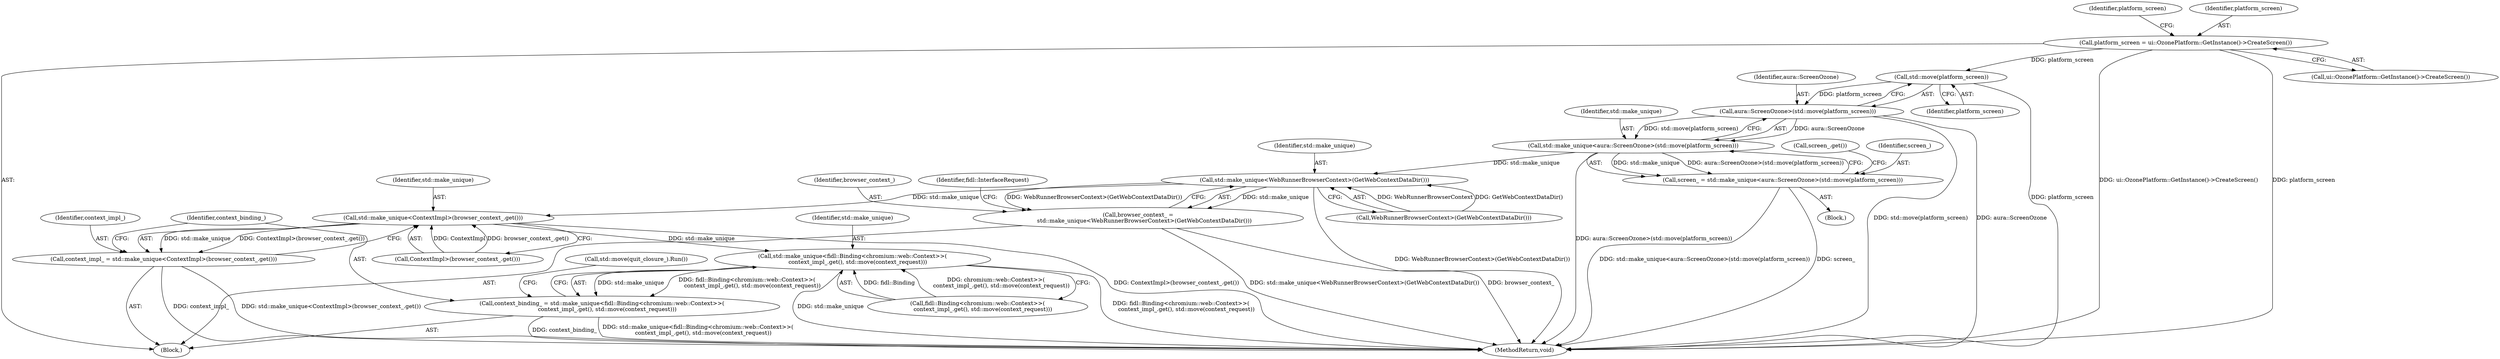 digraph "1_Chrome_6a60f01228557982e6508c5919cc21fcfddf110b_8@API" {
"1000118" [label="(Call,std::move(platform_screen))"];
"1000106" [label="(Call,platform_screen = ui::OzonePlatform::GetInstance()->CreateScreen())"];
"1000116" [label="(Call,aura::ScreenOzone>(std::move(platform_screen)))"];
"1000114" [label="(Call,std::make_unique<aura::ScreenOzone>(std::move(platform_screen)))"];
"1000112" [label="(Call,screen_ = std::make_unique<aura::ScreenOzone>(std::move(platform_screen)))"];
"1000129" [label="(Call,std::make_unique<WebRunnerBrowserContext>(GetWebContextDataDir()))"];
"1000127" [label="(Call,browser_context_ =\n       std::make_unique<WebRunnerBrowserContext>(GetWebContextDataDir()))"];
"1000143" [label="(Call,std::make_unique<ContextImpl>(browser_context_.get()))"];
"1000141" [label="(Call,context_impl_ = std::make_unique<ContextImpl>(browser_context_.get()))"];
"1000150" [label="(Call,std::make_unique<fidl::Binding<chromium::web::Context>>(\n      context_impl_.get(), std::move(context_request)))"];
"1000148" [label="(Call,context_binding_ = std::make_unique<fidl::Binding<chromium::web::Context>>(\n      context_impl_.get(), std::move(context_request)))"];
"1000101" [label="(Block,)"];
"1000141" [label="(Call,context_impl_ = std::make_unique<ContextImpl>(browser_context_.get()))"];
"1000162" [label="(MethodReturn,void)"];
"1000117" [label="(Identifier,aura::ScreenOzone)"];
"1000119" [label="(Identifier,platform_screen)"];
"1000142" [label="(Identifier,context_impl_)"];
"1000110" [label="(Identifier,platform_screen)"];
"1000108" [label="(Call,ui::OzonePlatform::GetInstance()->CreateScreen())"];
"1000115" [label="(Identifier,std::make_unique)"];
"1000123" [label="(Call,screen_.get())"];
"1000118" [label="(Call,std::move(platform_screen))"];
"1000161" [label="(Call,std::move(quit_closure_).Run())"];
"1000129" [label="(Call,std::make_unique<WebRunnerBrowserContext>(GetWebContextDataDir()))"];
"1000135" [label="(Identifier,fidl::InterfaceRequest)"];
"1000150" [label="(Call,std::make_unique<fidl::Binding<chromium::web::Context>>(\n      context_impl_.get(), std::move(context_request)))"];
"1000113" [label="(Identifier,screen_)"];
"1000151" [label="(Identifier,std::make_unique)"];
"1000111" [label="(Block,)"];
"1000106" [label="(Call,platform_screen = ui::OzonePlatform::GetInstance()->CreateScreen())"];
"1000112" [label="(Call,screen_ = std::make_unique<aura::ScreenOzone>(std::move(platform_screen)))"];
"1000131" [label="(Call,WebRunnerBrowserContext>(GetWebContextDataDir()))"];
"1000107" [label="(Identifier,platform_screen)"];
"1000145" [label="(Call,ContextImpl>(browser_context_.get()))"];
"1000149" [label="(Identifier,context_binding_)"];
"1000128" [label="(Identifier,browser_context_)"];
"1000152" [label="(Call,fidl::Binding<chromium::web::Context>>(\n      context_impl_.get(), std::move(context_request)))"];
"1000116" [label="(Call,aura::ScreenOzone>(std::move(platform_screen)))"];
"1000127" [label="(Call,browser_context_ =\n       std::make_unique<WebRunnerBrowserContext>(GetWebContextDataDir()))"];
"1000148" [label="(Call,context_binding_ = std::make_unique<fidl::Binding<chromium::web::Context>>(\n      context_impl_.get(), std::move(context_request)))"];
"1000114" [label="(Call,std::make_unique<aura::ScreenOzone>(std::move(platform_screen)))"];
"1000130" [label="(Identifier,std::make_unique)"];
"1000143" [label="(Call,std::make_unique<ContextImpl>(browser_context_.get()))"];
"1000144" [label="(Identifier,std::make_unique)"];
"1000118" -> "1000116"  [label="AST: "];
"1000118" -> "1000119"  [label="CFG: "];
"1000119" -> "1000118"  [label="AST: "];
"1000116" -> "1000118"  [label="CFG: "];
"1000118" -> "1000162"  [label="DDG: platform_screen"];
"1000118" -> "1000116"  [label="DDG: platform_screen"];
"1000106" -> "1000118"  [label="DDG: platform_screen"];
"1000106" -> "1000101"  [label="AST: "];
"1000106" -> "1000108"  [label="CFG: "];
"1000107" -> "1000106"  [label="AST: "];
"1000108" -> "1000106"  [label="AST: "];
"1000110" -> "1000106"  [label="CFG: "];
"1000106" -> "1000162"  [label="DDG: ui::OzonePlatform::GetInstance()->CreateScreen()"];
"1000106" -> "1000162"  [label="DDG: platform_screen"];
"1000116" -> "1000114"  [label="AST: "];
"1000117" -> "1000116"  [label="AST: "];
"1000114" -> "1000116"  [label="CFG: "];
"1000116" -> "1000162"  [label="DDG: std::move(platform_screen)"];
"1000116" -> "1000162"  [label="DDG: aura::ScreenOzone"];
"1000116" -> "1000114"  [label="DDG: aura::ScreenOzone"];
"1000116" -> "1000114"  [label="DDG: std::move(platform_screen)"];
"1000114" -> "1000112"  [label="AST: "];
"1000115" -> "1000114"  [label="AST: "];
"1000112" -> "1000114"  [label="CFG: "];
"1000114" -> "1000162"  [label="DDG: aura::ScreenOzone>(std::move(platform_screen))"];
"1000114" -> "1000112"  [label="DDG: std::make_unique"];
"1000114" -> "1000112"  [label="DDG: aura::ScreenOzone>(std::move(platform_screen))"];
"1000114" -> "1000129"  [label="DDG: std::make_unique"];
"1000112" -> "1000111"  [label="AST: "];
"1000113" -> "1000112"  [label="AST: "];
"1000123" -> "1000112"  [label="CFG: "];
"1000112" -> "1000162"  [label="DDG: std::make_unique<aura::ScreenOzone>(std::move(platform_screen))"];
"1000112" -> "1000162"  [label="DDG: screen_"];
"1000129" -> "1000127"  [label="AST: "];
"1000129" -> "1000131"  [label="CFG: "];
"1000130" -> "1000129"  [label="AST: "];
"1000131" -> "1000129"  [label="AST: "];
"1000127" -> "1000129"  [label="CFG: "];
"1000129" -> "1000162"  [label="DDG: WebRunnerBrowserContext>(GetWebContextDataDir())"];
"1000129" -> "1000127"  [label="DDG: std::make_unique"];
"1000129" -> "1000127"  [label="DDG: WebRunnerBrowserContext>(GetWebContextDataDir())"];
"1000131" -> "1000129"  [label="DDG: WebRunnerBrowserContext"];
"1000131" -> "1000129"  [label="DDG: GetWebContextDataDir()"];
"1000129" -> "1000143"  [label="DDG: std::make_unique"];
"1000127" -> "1000101"  [label="AST: "];
"1000128" -> "1000127"  [label="AST: "];
"1000135" -> "1000127"  [label="CFG: "];
"1000127" -> "1000162"  [label="DDG: std::make_unique<WebRunnerBrowserContext>(GetWebContextDataDir())"];
"1000127" -> "1000162"  [label="DDG: browser_context_"];
"1000143" -> "1000141"  [label="AST: "];
"1000143" -> "1000145"  [label="CFG: "];
"1000144" -> "1000143"  [label="AST: "];
"1000145" -> "1000143"  [label="AST: "];
"1000141" -> "1000143"  [label="CFG: "];
"1000143" -> "1000162"  [label="DDG: ContextImpl>(browser_context_.get())"];
"1000143" -> "1000141"  [label="DDG: std::make_unique"];
"1000143" -> "1000141"  [label="DDG: ContextImpl>(browser_context_.get())"];
"1000145" -> "1000143"  [label="DDG: ContextImpl"];
"1000145" -> "1000143"  [label="DDG: browser_context_.get()"];
"1000143" -> "1000150"  [label="DDG: std::make_unique"];
"1000141" -> "1000101"  [label="AST: "];
"1000142" -> "1000141"  [label="AST: "];
"1000149" -> "1000141"  [label="CFG: "];
"1000141" -> "1000162"  [label="DDG: context_impl_"];
"1000141" -> "1000162"  [label="DDG: std::make_unique<ContextImpl>(browser_context_.get())"];
"1000150" -> "1000148"  [label="AST: "];
"1000150" -> "1000152"  [label="CFG: "];
"1000151" -> "1000150"  [label="AST: "];
"1000152" -> "1000150"  [label="AST: "];
"1000148" -> "1000150"  [label="CFG: "];
"1000150" -> "1000162"  [label="DDG: std::make_unique"];
"1000150" -> "1000162"  [label="DDG: fidl::Binding<chromium::web::Context>>(\n      context_impl_.get(), std::move(context_request))"];
"1000150" -> "1000148"  [label="DDG: std::make_unique"];
"1000150" -> "1000148"  [label="DDG: fidl::Binding<chromium::web::Context>>(\n      context_impl_.get(), std::move(context_request))"];
"1000152" -> "1000150"  [label="DDG: fidl::Binding"];
"1000152" -> "1000150"  [label="DDG: chromium::web::Context>>(\n      context_impl_.get(), std::move(context_request))"];
"1000148" -> "1000101"  [label="AST: "];
"1000149" -> "1000148"  [label="AST: "];
"1000161" -> "1000148"  [label="CFG: "];
"1000148" -> "1000162"  [label="DDG: std::make_unique<fidl::Binding<chromium::web::Context>>(\n      context_impl_.get(), std::move(context_request))"];
"1000148" -> "1000162"  [label="DDG: context_binding_"];
}
